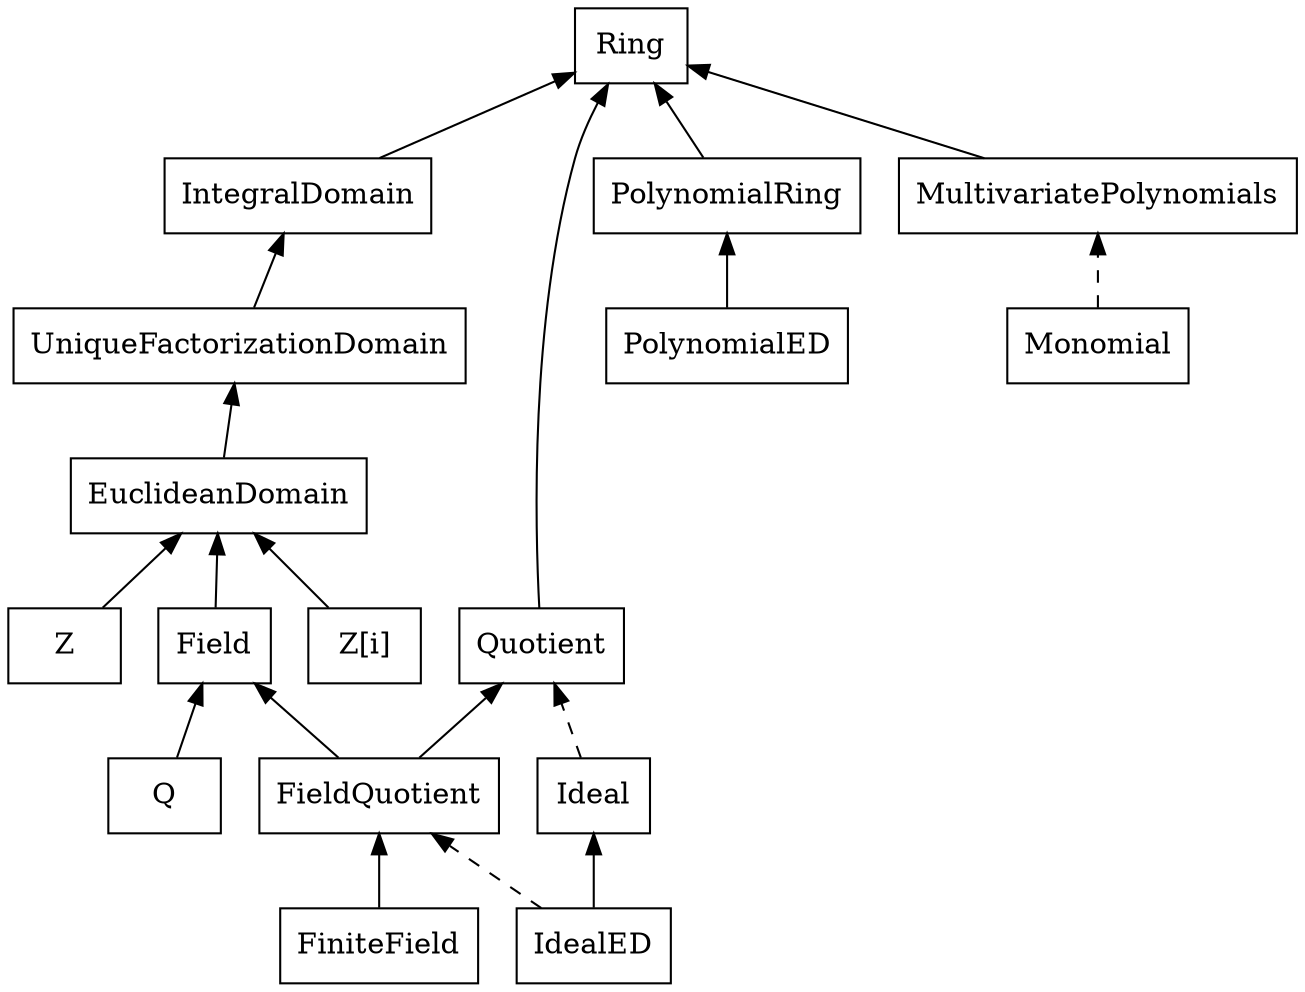 digraph hierarchy {
	rankdir = "BT";
	node [shape = "box"];

	Z -> EuclideanDomain;
	"Z[i]" -> EuclideanDomain;
	Q -> Field;
	Field -> EuclideanDomain -> UniqueFactorizationDomain -> IntegralDomain -> Ring;
	FieldQuotient -> Quotient -> Ring;
	FieldQuotient -> Field;
	PolynomialED -> PolynomialRing -> Ring;
	MultivariatePolynomials -> Ring;
    IdealED -> Ideal;
	Ideal -> Quotient [style = "dashed"];
	IdealED -> FieldQuotient [style = "dashed"];
	Monomial -> MultivariatePolynomials [style = "dashed"];
	FiniteField -> FieldQuotient;
}
